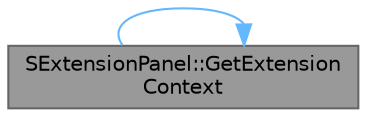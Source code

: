 digraph "SExtensionPanel::GetExtensionContext"
{
 // INTERACTIVE_SVG=YES
 // LATEX_PDF_SIZE
  bgcolor="transparent";
  edge [fontname=Helvetica,fontsize=10,labelfontname=Helvetica,labelfontsize=10];
  node [fontname=Helvetica,fontsize=10,shape=box,height=0.2,width=0.4];
  rankdir="LR";
  Node1 [id="Node000001",label="SExtensionPanel::GetExtension\lContext",height=0.2,width=0.4,color="gray40", fillcolor="grey60", style="filled", fontcolor="black",tooltip="Context used to customize or populate the extension widget (specific to each panel extension)"];
  Node1 -> Node1 [id="edge1_Node000001_Node000001",color="steelblue1",style="solid",tooltip=" "];
}
